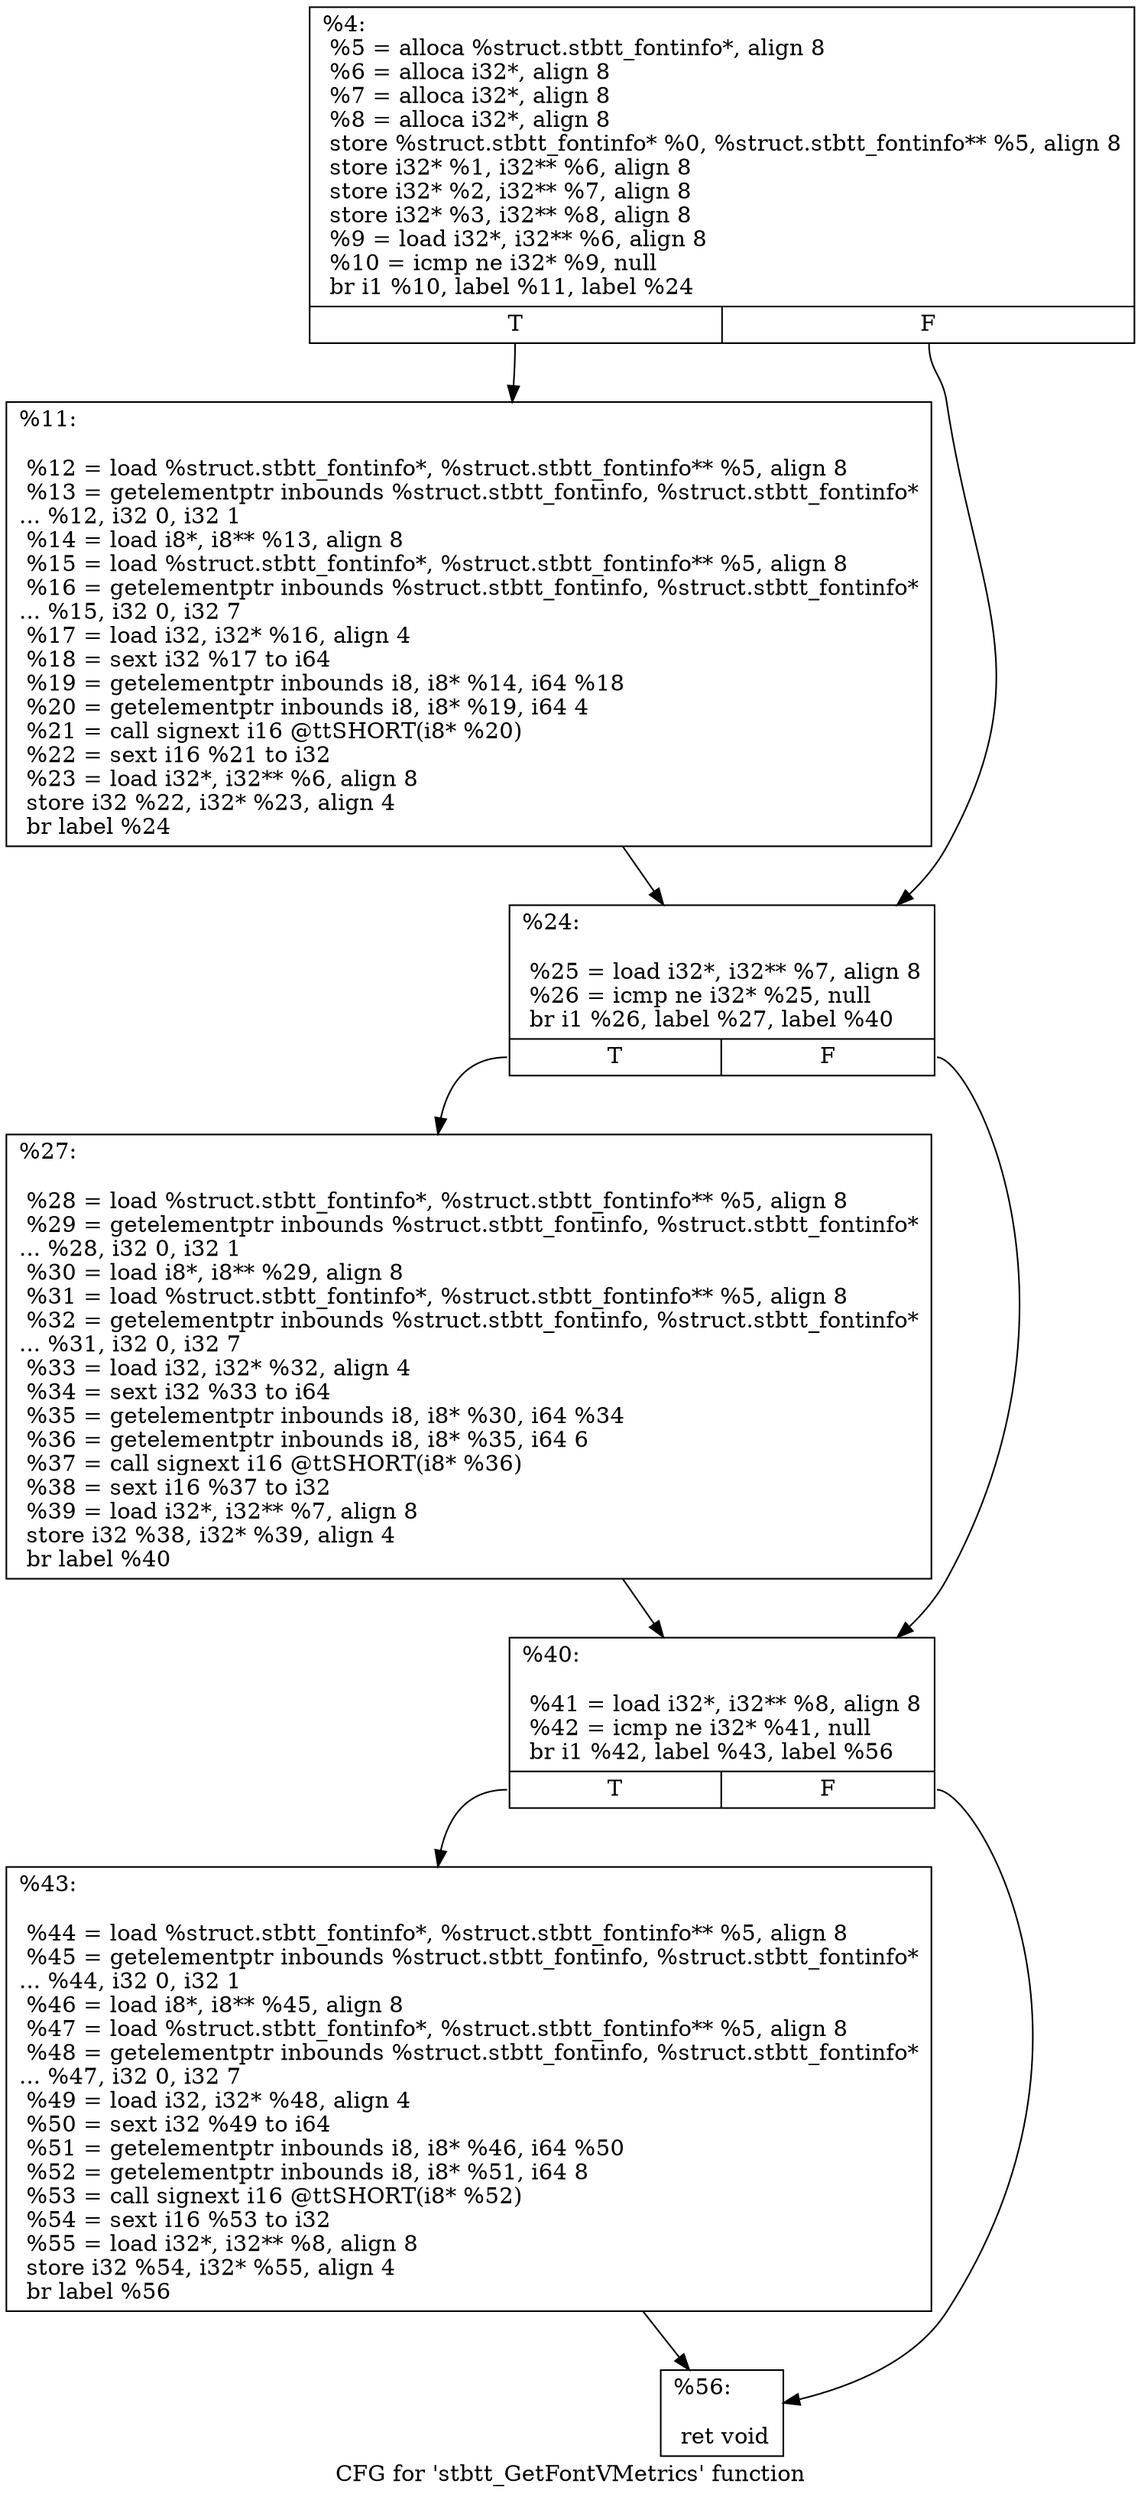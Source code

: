 digraph "CFG for 'stbtt_GetFontVMetrics' function" {
	label="CFG for 'stbtt_GetFontVMetrics' function";

	Node0x2a0d7e0 [shape=record,label="{%4:\l  %5 = alloca %struct.stbtt_fontinfo*, align 8\l  %6 = alloca i32*, align 8\l  %7 = alloca i32*, align 8\l  %8 = alloca i32*, align 8\l  store %struct.stbtt_fontinfo* %0, %struct.stbtt_fontinfo** %5, align 8\l  store i32* %1, i32** %6, align 8\l  store i32* %2, i32** %7, align 8\l  store i32* %3, i32** %8, align 8\l  %9 = load i32*, i32** %6, align 8\l  %10 = icmp ne i32* %9, null\l  br i1 %10, label %11, label %24\l|{<s0>T|<s1>F}}"];
	Node0x2a0d7e0:s0 -> Node0x2a0d870;
	Node0x2a0d7e0:s1 -> Node0x2a0ddf0;
	Node0x2a0d870 [shape=record,label="{%11:\l\l  %12 = load %struct.stbtt_fontinfo*, %struct.stbtt_fontinfo** %5, align 8\l  %13 = getelementptr inbounds %struct.stbtt_fontinfo, %struct.stbtt_fontinfo*\l... %12, i32 0, i32 1\l  %14 = load i8*, i8** %13, align 8\l  %15 = load %struct.stbtt_fontinfo*, %struct.stbtt_fontinfo** %5, align 8\l  %16 = getelementptr inbounds %struct.stbtt_fontinfo, %struct.stbtt_fontinfo*\l... %15, i32 0, i32 7\l  %17 = load i32, i32* %16, align 4\l  %18 = sext i32 %17 to i64\l  %19 = getelementptr inbounds i8, i8* %14, i64 %18\l  %20 = getelementptr inbounds i8, i8* %19, i64 4\l  %21 = call signext i16 @ttSHORT(i8* %20)\l  %22 = sext i16 %21 to i32\l  %23 = load i32*, i32** %6, align 8\l  store i32 %22, i32* %23, align 4\l  br label %24\l}"];
	Node0x2a0d870 -> Node0x2a0ddf0;
	Node0x2a0ddf0 [shape=record,label="{%24:\l\l  %25 = load i32*, i32** %7, align 8\l  %26 = icmp ne i32* %25, null\l  br i1 %26, label %27, label %40\l|{<s0>T|<s1>F}}"];
	Node0x2a0ddf0:s0 -> Node0x2a0e760;
	Node0x2a0ddf0:s1 -> Node0x2a0e7b0;
	Node0x2a0e760 [shape=record,label="{%27:\l\l  %28 = load %struct.stbtt_fontinfo*, %struct.stbtt_fontinfo** %5, align 8\l  %29 = getelementptr inbounds %struct.stbtt_fontinfo, %struct.stbtt_fontinfo*\l... %28, i32 0, i32 1\l  %30 = load i8*, i8** %29, align 8\l  %31 = load %struct.stbtt_fontinfo*, %struct.stbtt_fontinfo** %5, align 8\l  %32 = getelementptr inbounds %struct.stbtt_fontinfo, %struct.stbtt_fontinfo*\l... %31, i32 0, i32 7\l  %33 = load i32, i32* %32, align 4\l  %34 = sext i32 %33 to i64\l  %35 = getelementptr inbounds i8, i8* %30, i64 %34\l  %36 = getelementptr inbounds i8, i8* %35, i64 6\l  %37 = call signext i16 @ttSHORT(i8* %36)\l  %38 = sext i16 %37 to i32\l  %39 = load i32*, i32** %7, align 8\l  store i32 %38, i32* %39, align 4\l  br label %40\l}"];
	Node0x2a0e760 -> Node0x2a0e7b0;
	Node0x2a0e7b0 [shape=record,label="{%40:\l\l  %41 = load i32*, i32** %8, align 8\l  %42 = icmp ne i32* %41, null\l  br i1 %42, label %43, label %56\l|{<s0>T|<s1>F}}"];
	Node0x2a0e7b0:s0 -> Node0x2a0f130;
	Node0x2a0e7b0:s1 -> Node0x2a0f180;
	Node0x2a0f130 [shape=record,label="{%43:\l\l  %44 = load %struct.stbtt_fontinfo*, %struct.stbtt_fontinfo** %5, align 8\l  %45 = getelementptr inbounds %struct.stbtt_fontinfo, %struct.stbtt_fontinfo*\l... %44, i32 0, i32 1\l  %46 = load i8*, i8** %45, align 8\l  %47 = load %struct.stbtt_fontinfo*, %struct.stbtt_fontinfo** %5, align 8\l  %48 = getelementptr inbounds %struct.stbtt_fontinfo, %struct.stbtt_fontinfo*\l... %47, i32 0, i32 7\l  %49 = load i32, i32* %48, align 4\l  %50 = sext i32 %49 to i64\l  %51 = getelementptr inbounds i8, i8* %46, i64 %50\l  %52 = getelementptr inbounds i8, i8* %51, i64 8\l  %53 = call signext i16 @ttSHORT(i8* %52)\l  %54 = sext i16 %53 to i32\l  %55 = load i32*, i32** %8, align 8\l  store i32 %54, i32* %55, align 4\l  br label %56\l}"];
	Node0x2a0f130 -> Node0x2a0f180;
	Node0x2a0f180 [shape=record,label="{%56:\l\l  ret void\l}"];
}
